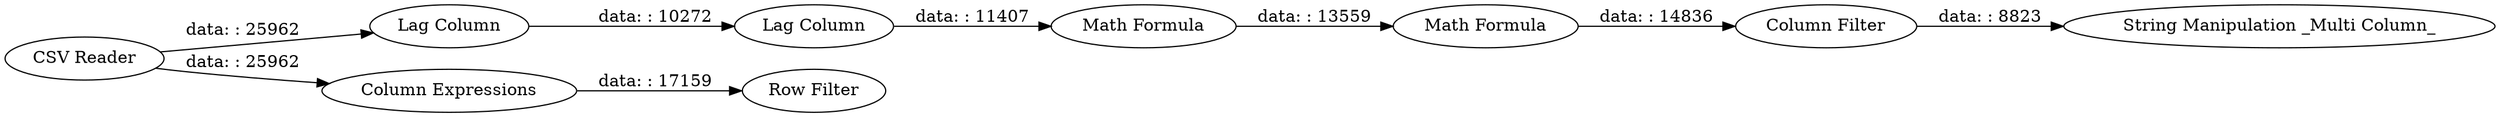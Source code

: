 digraph {
	"-1943338006176584974_1" [label="CSV Reader"]
	"-1943338006176584974_2" [label="Lag Column"]
	"-1943338006176584974_3" [label="Lag Column"]
	"-1943338006176584974_8" [label="String Manipulation _Multi Column_"]
	"-1943338006176584974_5" [label="Math Formula"]
	"-1943338006176584974_10" [label="Row Filter"]
	"-1943338006176584974_9" [label="Column Expressions"]
	"-1943338006176584974_6" [label="Column Filter"]
	"-1943338006176584974_4" [label="Math Formula"]
	"-1943338006176584974_4" -> "-1943338006176584974_5" [label="data: : 13559"]
	"-1943338006176584974_1" -> "-1943338006176584974_2" [label="data: : 25962"]
	"-1943338006176584974_9" -> "-1943338006176584974_10" [label="data: : 17159"]
	"-1943338006176584974_6" -> "-1943338006176584974_8" [label="data: : 8823"]
	"-1943338006176584974_2" -> "-1943338006176584974_3" [label="data: : 10272"]
	"-1943338006176584974_3" -> "-1943338006176584974_4" [label="data: : 11407"]
	"-1943338006176584974_1" -> "-1943338006176584974_9" [label="data: : 25962"]
	"-1943338006176584974_5" -> "-1943338006176584974_6" [label="data: : 14836"]
	rankdir=LR
}
